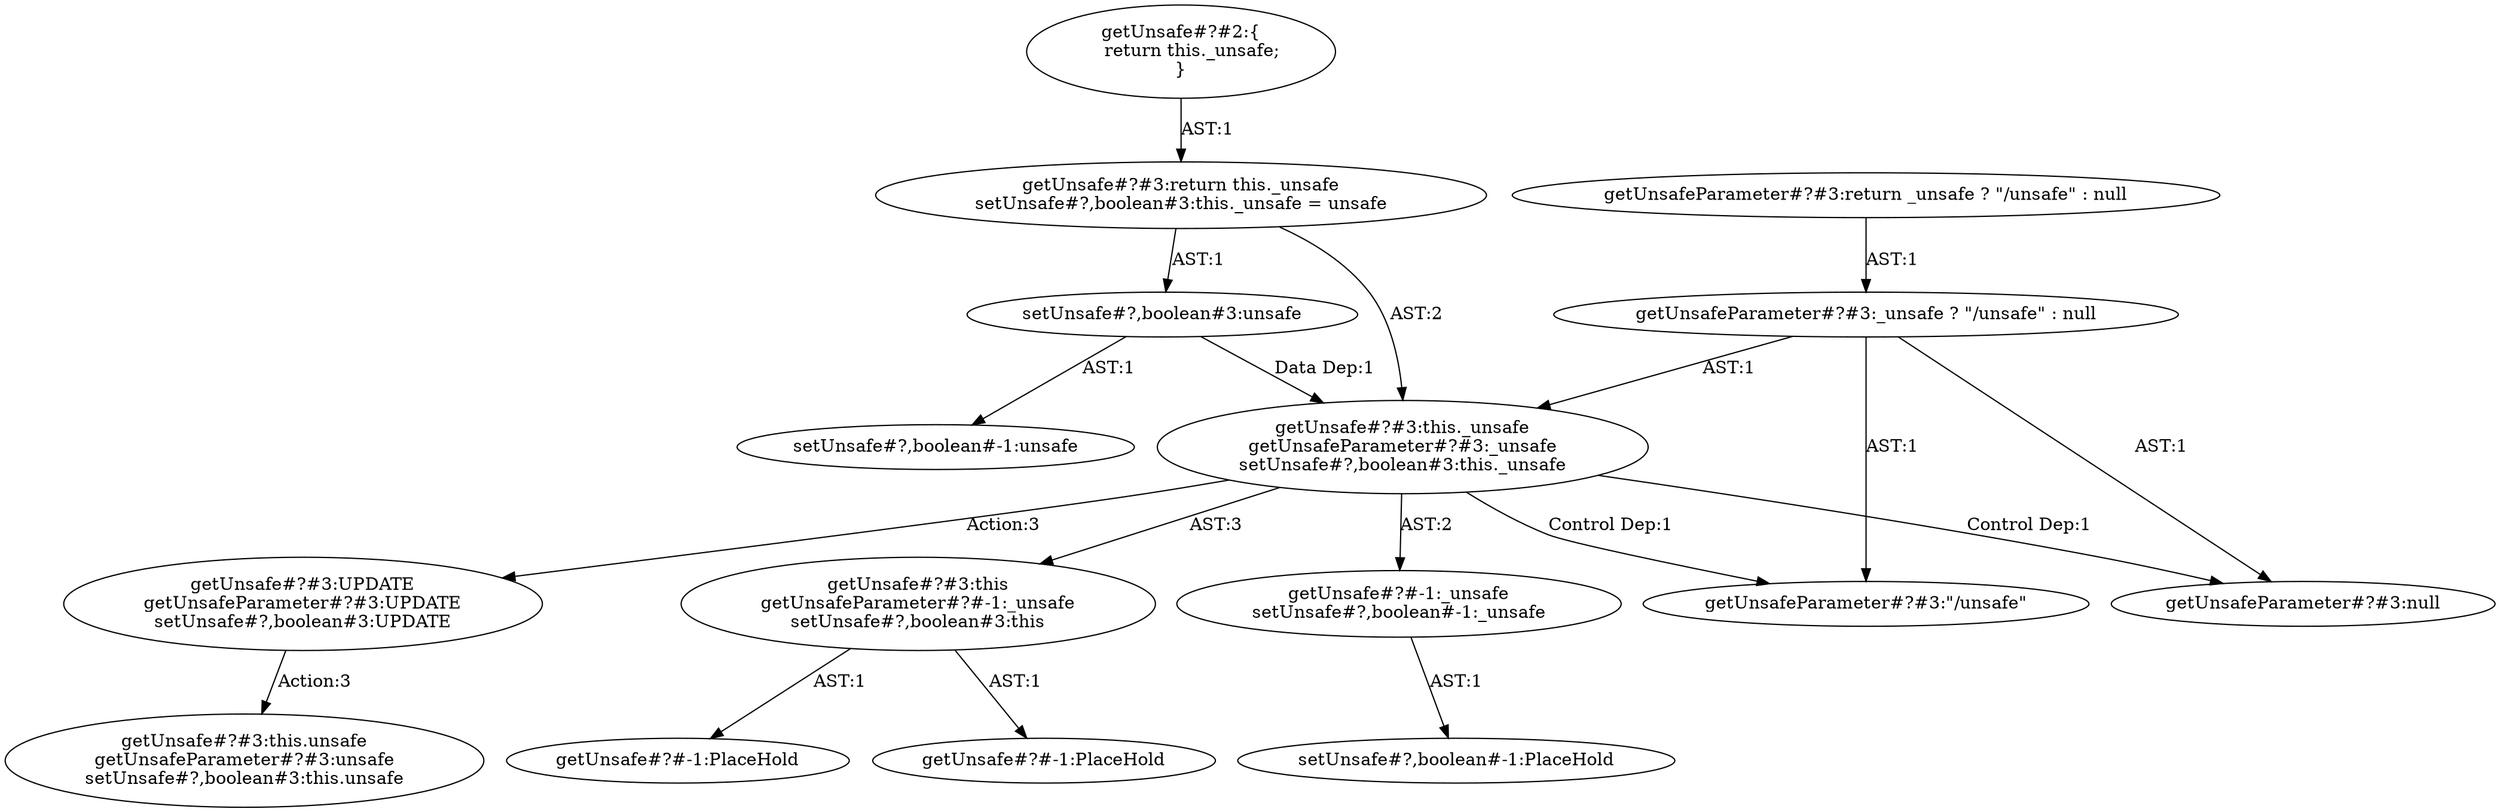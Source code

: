 digraph "Pattern" {
0 [label="getUnsafe#?#3:UPDATE
getUnsafeParameter#?#3:UPDATE
setUnsafe#?,boolean#3:UPDATE" shape=ellipse]
1 [label="getUnsafe#?#3:this._unsafe
getUnsafeParameter#?#3:_unsafe
setUnsafe#?,boolean#3:this._unsafe" shape=ellipse]
2 [label="getUnsafe#?#3:return this._unsafe
setUnsafe#?,boolean#3:this._unsafe = unsafe" shape=ellipse]
3 [label="getUnsafe#?#2:\{
    return this._unsafe;
\}" shape=ellipse]
4 [label="getUnsafe#?#3:this
getUnsafeParameter#?#-1:_unsafe
setUnsafe#?,boolean#3:this" shape=ellipse]
5 [label="getUnsafe#?#-1:PlaceHold" shape=ellipse]
6 [label="getUnsafe#?#-1:PlaceHold" shape=ellipse]
7 [label="getUnsafe#?#-1:_unsafe
setUnsafe#?,boolean#-1:_unsafe" shape=ellipse]
8 [label="getUnsafe#?#3:this.unsafe
getUnsafeParameter#?#3:unsafe
setUnsafe#?,boolean#3:this.unsafe" shape=ellipse]
9 [label="getUnsafeParameter#?#3:_unsafe ? \"/unsafe\" : null" shape=ellipse]
10 [label="getUnsafeParameter#?#3:\"/unsafe\"" shape=ellipse]
11 [label="getUnsafeParameter#?#3:null" shape=ellipse]
12 [label="getUnsafeParameter#?#3:return _unsafe ? \"/unsafe\" : null" shape=ellipse]
13 [label="setUnsafe#?,boolean#-1:unsafe" shape=ellipse]
14 [label="setUnsafe#?,boolean#3:unsafe" shape=ellipse]
15 [label="setUnsafe#?,boolean#-1:PlaceHold" shape=ellipse]
0 -> 8 [label="Action:3"];
1 -> 0 [label="Action:3"];
1 -> 4 [label="AST:3"];
1 -> 7 [label="AST:2"];
1 -> 10 [label="Control Dep:1"];
1 -> 11 [label="Control Dep:1"];
2 -> 1 [label="AST:2"];
2 -> 14 [label="AST:1"];
3 -> 2 [label="AST:1"];
4 -> 5 [label="AST:1"];
4 -> 6 [label="AST:1"];
7 -> 15 [label="AST:1"];
9 -> 1 [label="AST:1"];
9 -> 10 [label="AST:1"];
9 -> 11 [label="AST:1"];
12 -> 9 [label="AST:1"];
14 -> 13 [label="AST:1"];
14 -> 1 [label="Data Dep:1"];
}